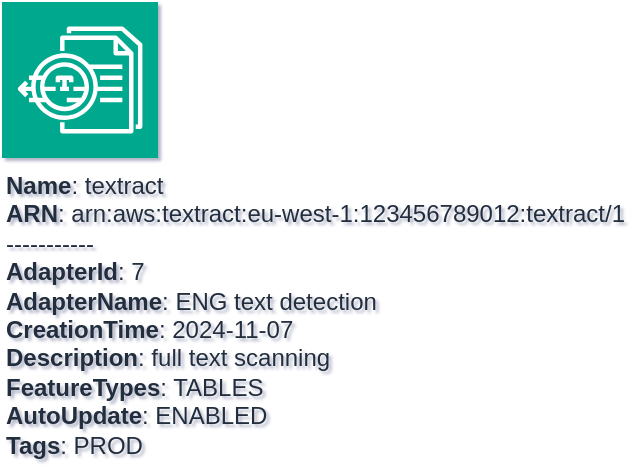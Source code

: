 <mxfile type="MultiCloud">
	<diagram id="diagram_1" name="AWS components">
		<mxGraphModel dx="1015" dy="661" grid="1" gridSize="10" guides="1" tooltips="1" connect="1" arrows="1" fold="1" page="1" pageScale="1" pageWidth="850" pageHeight="1100" math="0" shadow="1">
			<root>
				<mxCell id="0"/>
				<mxCell id="1" parent="0"/>
				<mxCell id="vertex:textract:arn:aws:textract:eu-west-1:123456789012:textract/1" value="&lt;b&gt;Name&lt;/b&gt;: textract&lt;BR&gt;&lt;b&gt;ARN&lt;/b&gt;: arn:aws:textract:eu-west-1:123456789012:textract/1&lt;BR&gt;-----------&lt;BR&gt;&lt;b&gt;AdapterId&lt;/b&gt;: 7&lt;BR&gt;&lt;b&gt;AdapterName&lt;/b&gt;: ENG text detection&lt;BR&gt;&lt;b&gt;CreationTime&lt;/b&gt;: 2024-11-07&lt;BR&gt;&lt;b&gt;Description&lt;/b&gt;: full text scanning&lt;BR&gt;&lt;b&gt;FeatureTypes&lt;/b&gt;: TABLES&lt;BR&gt;&lt;b&gt;AutoUpdate&lt;/b&gt;: ENABLED&lt;BR&gt;&lt;b&gt;Tags&lt;/b&gt;: PROD" style="sketch=0;outlineConnect=0;fontColor=#232F3E;fillColor=#01A88D;strokeColor=#ffffff;dashed=0;verticalLabelPosition=bottom;verticalAlign=top;align=left;html=1;fontSize=12;fontStyle=0;aspect=fixed;shape=mxgraph.aws4.resourceIcon;resIcon=mxgraph.aws4.textract;" parent="1" vertex="1">
					<mxGeometry width="78" height="78" as="geometry"/>
				</mxCell>
			</root>
		</mxGraphModel>
	</diagram>
</mxfile>
